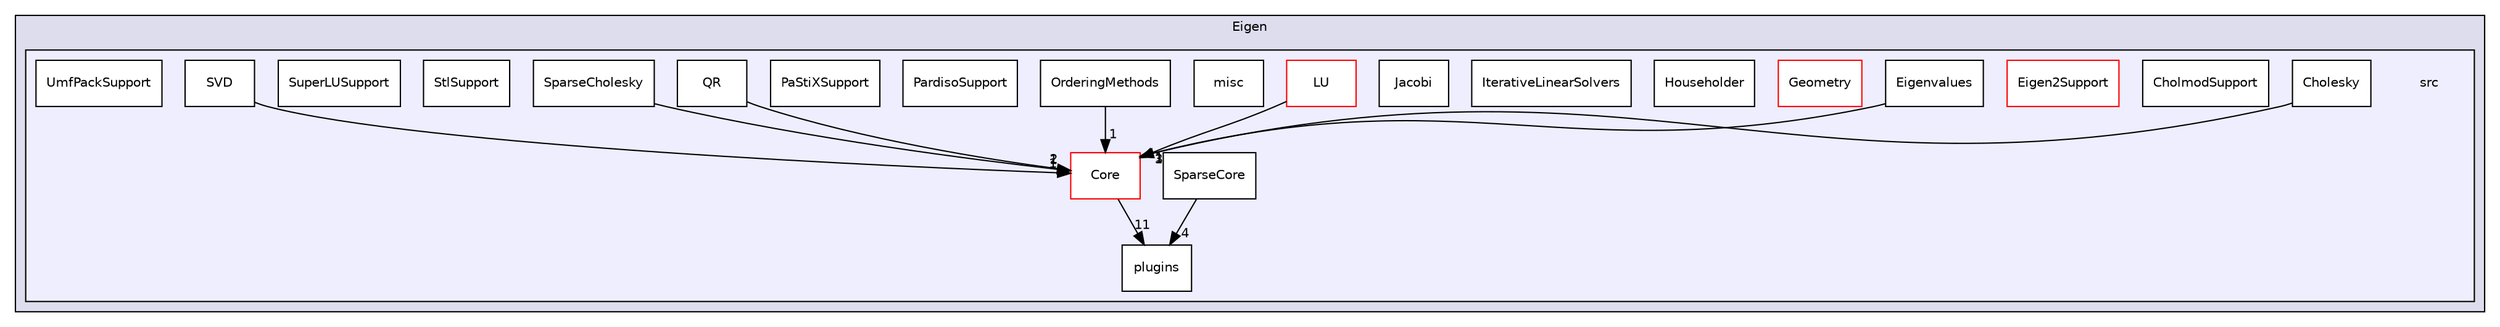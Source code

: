 digraph "include/Eigen/src" {
  compound=true
  node [ fontsize="10", fontname="Helvetica"];
  edge [ labelfontsize="10", labelfontname="Helvetica"];
  subgraph clusterdir_80413d13a7cb0b5310f57a055e743bc9 {
    graph [ bgcolor="#ddddee", pencolor="black", label="Eigen" fontname="Helvetica", fontsize="10", URL="dir_80413d13a7cb0b5310f57a055e743bc9.html"]
  subgraph clusterdir_17db75917637b7e81f1284e33243b998 {
    graph [ bgcolor="#eeeeff", pencolor="black", label="" URL="dir_17db75917637b7e81f1284e33243b998.html"];
    dir_17db75917637b7e81f1284e33243b998 [shape=plaintext label="src"];
    dir_66166f091d57a4a6394dbe592cc45575 [shape=box label="Cholesky" color="black" fillcolor="white" style="filled" URL="dir_66166f091d57a4a6394dbe592cc45575.html"];
    dir_01bfdd71923195c877ce4db5aff8355d [shape=box label="CholmodSupport" color="black" fillcolor="white" style="filled" URL="dir_01bfdd71923195c877ce4db5aff8355d.html"];
    dir_7f402a03bdf717cd474b922cdc15d316 [shape=box label="Core" color="red" fillcolor="white" style="filled" URL="dir_7f402a03bdf717cd474b922cdc15d316.html"];
    dir_68ef8e6d1f26bbac0943f8ec68f747f9 [shape=box label="Eigen2Support" color="red" fillcolor="white" style="filled" URL="dir_68ef8e6d1f26bbac0943f8ec68f747f9.html"];
    dir_58afef07d80ff4041317cc85fa81dfcc [shape=box label="Eigenvalues" color="black" fillcolor="white" style="filled" URL="dir_58afef07d80ff4041317cc85fa81dfcc.html"];
    dir_1fe0a059f1368aa47f109611fd066306 [shape=box label="Geometry" color="red" fillcolor="white" style="filled" URL="dir_1fe0a059f1368aa47f109611fd066306.html"];
    dir_9b8b132b1c612f50e2854c9563e37f6e [shape=box label="Householder" color="black" fillcolor="white" style="filled" URL="dir_9b8b132b1c612f50e2854c9563e37f6e.html"];
    dir_44e3e07cd5bf2bbd48310649fb3aac93 [shape=box label="IterativeLinearSolvers" color="black" fillcolor="white" style="filled" URL="dir_44e3e07cd5bf2bbd48310649fb3aac93.html"];
    dir_98f5d56ab3243104abddf5a08987ce69 [shape=box label="Jacobi" color="black" fillcolor="white" style="filled" URL="dir_98f5d56ab3243104abddf5a08987ce69.html"];
    dir_e2fcad2dd70b863bd3a0096eb79c88b1 [shape=box label="LU" color="red" fillcolor="white" style="filled" URL="dir_e2fcad2dd70b863bd3a0096eb79c88b1.html"];
    dir_aec199b4fbac26ecdd53a358be3f343d [shape=box label="misc" color="black" fillcolor="white" style="filled" URL="dir_aec199b4fbac26ecdd53a358be3f343d.html"];
    dir_0c70b239bdb86cb01c06cf8dcc2b47b0 [shape=box label="OrderingMethods" color="black" fillcolor="white" style="filled" URL="dir_0c70b239bdb86cb01c06cf8dcc2b47b0.html"];
    dir_b30c784ac6f08feec3168e340ce0d83c [shape=box label="PardisoSupport" color="black" fillcolor="white" style="filled" URL="dir_b30c784ac6f08feec3168e340ce0d83c.html"];
    dir_c3055e5cce093f04b74c35a41e5ecec4 [shape=box label="PaStiXSupport" color="black" fillcolor="white" style="filled" URL="dir_c3055e5cce093f04b74c35a41e5ecec4.html"];
    dir_1c11bc84252bdc78a2ad477f9c3ca039 [shape=box label="plugins" color="black" fillcolor="white" style="filled" URL="dir_1c11bc84252bdc78a2ad477f9c3ca039.html"];
    dir_6148a709d954e06aed02f29361389b15 [shape=box label="QR" color="black" fillcolor="white" style="filled" URL="dir_6148a709d954e06aed02f29361389b15.html"];
    dir_d69aeb7bc3837a0985bb6890e05601d5 [shape=box label="SparseCholesky" color="black" fillcolor="white" style="filled" URL="dir_d69aeb7bc3837a0985bb6890e05601d5.html"];
    dir_cd62e8bf3b1966c19aa17f1d7133cab9 [shape=box label="SparseCore" color="black" fillcolor="white" style="filled" URL="dir_cd62e8bf3b1966c19aa17f1d7133cab9.html"];
    dir_5d9bd2c15c6f0dd500d8644312b3859c [shape=box label="StlSupport" color="black" fillcolor="white" style="filled" URL="dir_5d9bd2c15c6f0dd500d8644312b3859c.html"];
    dir_5161d447465d13fedacdecb58563575f [shape=box label="SuperLUSupport" color="black" fillcolor="white" style="filled" URL="dir_5161d447465d13fedacdecb58563575f.html"];
    dir_0aaa87f7c407b65e69266bb3316ccb38 [shape=box label="SVD" color="black" fillcolor="white" style="filled" URL="dir_0aaa87f7c407b65e69266bb3316ccb38.html"];
    dir_1f061a8a6c81961ab8cbf505be39db58 [shape=box label="UmfPackSupport" color="black" fillcolor="white" style="filled" URL="dir_1f061a8a6c81961ab8cbf505be39db58.html"];
  }
  }
  dir_7f402a03bdf717cd474b922cdc15d316->dir_1c11bc84252bdc78a2ad477f9c3ca039 [headlabel="11", labeldistance=1.5 headhref="dir_000005_000028.html"];
  dir_d69aeb7bc3837a0985bb6890e05601d5->dir_7f402a03bdf717cd474b922cdc15d316 [headlabel="1", labeldistance=1.5 headhref="dir_000030_000005.html"];
  dir_cd62e8bf3b1966c19aa17f1d7133cab9->dir_1c11bc84252bdc78a2ad477f9c3ca039 [headlabel="4", labeldistance=1.5 headhref="dir_000016_000028.html"];
  dir_6148a709d954e06aed02f29361389b15->dir_7f402a03bdf717cd474b922cdc15d316 [headlabel="2", labeldistance=1.5 headhref="dir_000029_000005.html"];
  dir_0c70b239bdb86cb01c06cf8dcc2b47b0->dir_7f402a03bdf717cd474b922cdc15d316 [headlabel="1", labeldistance=1.5 headhref="dir_000025_000005.html"];
  dir_e2fcad2dd70b863bd3a0096eb79c88b1->dir_7f402a03bdf717cd474b922cdc15d316 [headlabel="1", labeldistance=1.5 headhref="dir_000022_000005.html"];
  dir_0aaa87f7c407b65e69266bb3316ccb38->dir_7f402a03bdf717cd474b922cdc15d316 [headlabel="1", labeldistance=1.5 headhref="dir_000033_000005.html"];
  dir_58afef07d80ff4041317cc85fa81dfcc->dir_7f402a03bdf717cd474b922cdc15d316 [headlabel="3", labeldistance=1.5 headhref="dir_000017_000005.html"];
  dir_66166f091d57a4a6394dbe592cc45575->dir_7f402a03bdf717cd474b922cdc15d316 [headlabel="1", labeldistance=1.5 headhref="dir_000003_000005.html"];
}
